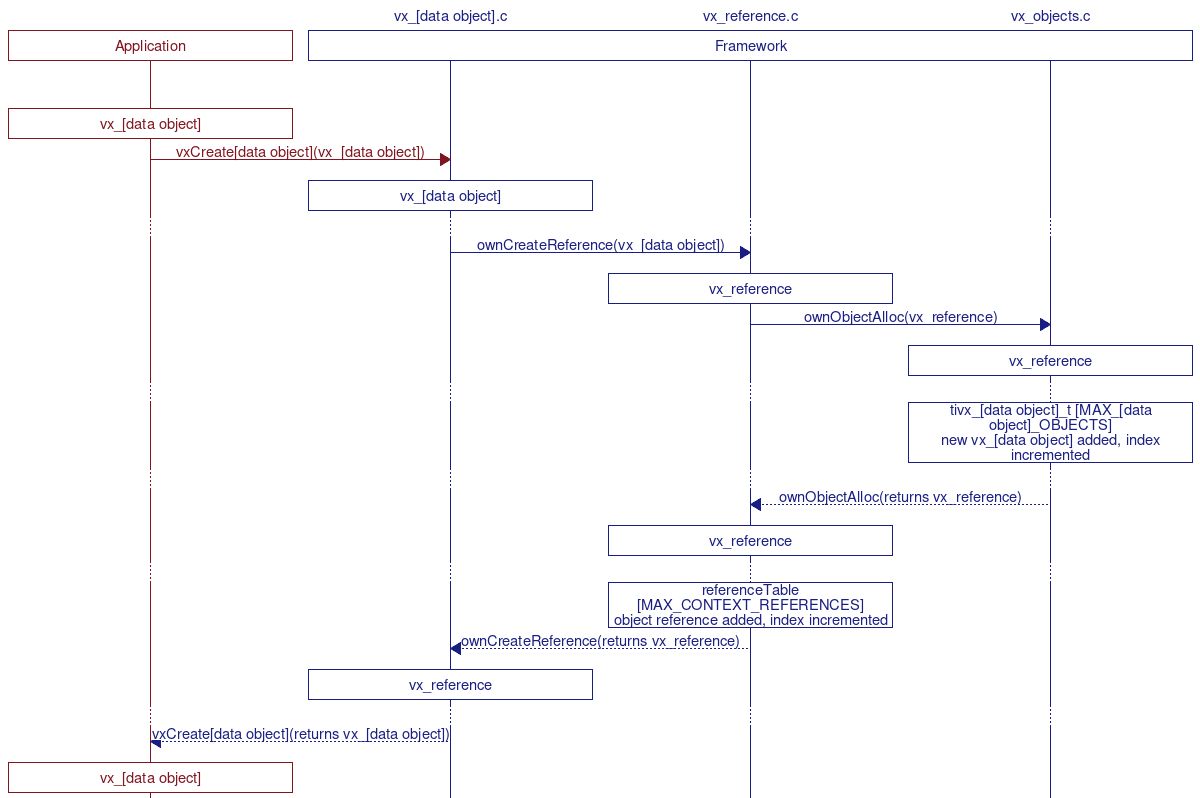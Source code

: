msc {
    hscale = "2.0", wordwraparcs = "true";

    APP [label="", textcolor="#80141f", linecolor="#80141f", arclinecolor="#80141f", arctextcolor="#80141f"],
    OBJ [label="vx_[data object].c", textcolor="#191e82", linecolor="#191e82", arclinecolor="#191e82", arctextcolor="#191e82"],
    REF [label="vx_reference.c", textcolor="#191e82", linecolor="#191e82", arclinecolor="#191e82", arctextcolor="#191e82"],
    OBJS [label="vx_objects.c", textcolor="#191e82", linecolor="#191e82", arclinecolor="#191e82", arctextcolor="#191e82"];

    APP box APP [label="Application"],
    OBJ box OBJS [label="Framework"];
    ||| ;
    ||| ;
    APP box APP [label="vx_[data object]"];
    APP => OBJ [label="vxCreate[data object](vx_[data object])"];
    OBJ box OBJ [label="vx_[data object]"];
    ... ;
    OBJ => REF [label="ownCreateReference(vx_[data object])"];
    REF box REF [label="vx_reference"];
    REF => OBJS [label="ownObjectAlloc(vx_reference)"];
    OBJS box OBJS [label="vx_reference"];
    ... ;
    OBJS box OBJS [label="tivx_[data object]_t [MAX_[data object]_OBJECTS]\nnew vx_[data object] added, index incremented"];
    ... ;
    OBJS >> REF [label="ownObjectAlloc(returns vx_reference)"];
    REF box REF [label="vx_reference"];
    ... ;
    REF box REF [label="referenceTable [MAX_CONTEXT_REFERENCES]\nobject reference added, index incremented"];
    REF >> OBJ [label="ownCreateReference(returns vx_reference)"];
    OBJ box OBJ [label="vx_reference"];
    ... ;
    OBJ >> APP [label="vxCreate[data object](returns vx_[data object])"];
    APP box APP [label="vx_[data object]"];
}